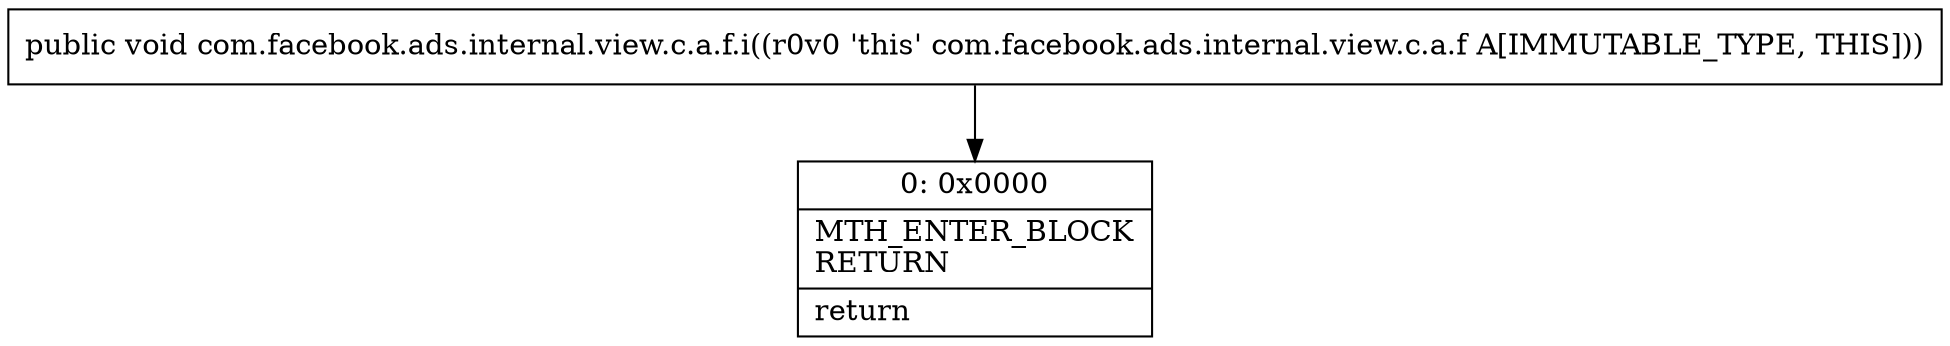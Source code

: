 digraph "CFG forcom.facebook.ads.internal.view.c.a.f.i()V" {
Node_0 [shape=record,label="{0\:\ 0x0000|MTH_ENTER_BLOCK\lRETURN\l|return\l}"];
MethodNode[shape=record,label="{public void com.facebook.ads.internal.view.c.a.f.i((r0v0 'this' com.facebook.ads.internal.view.c.a.f A[IMMUTABLE_TYPE, THIS])) }"];
MethodNode -> Node_0;
}

